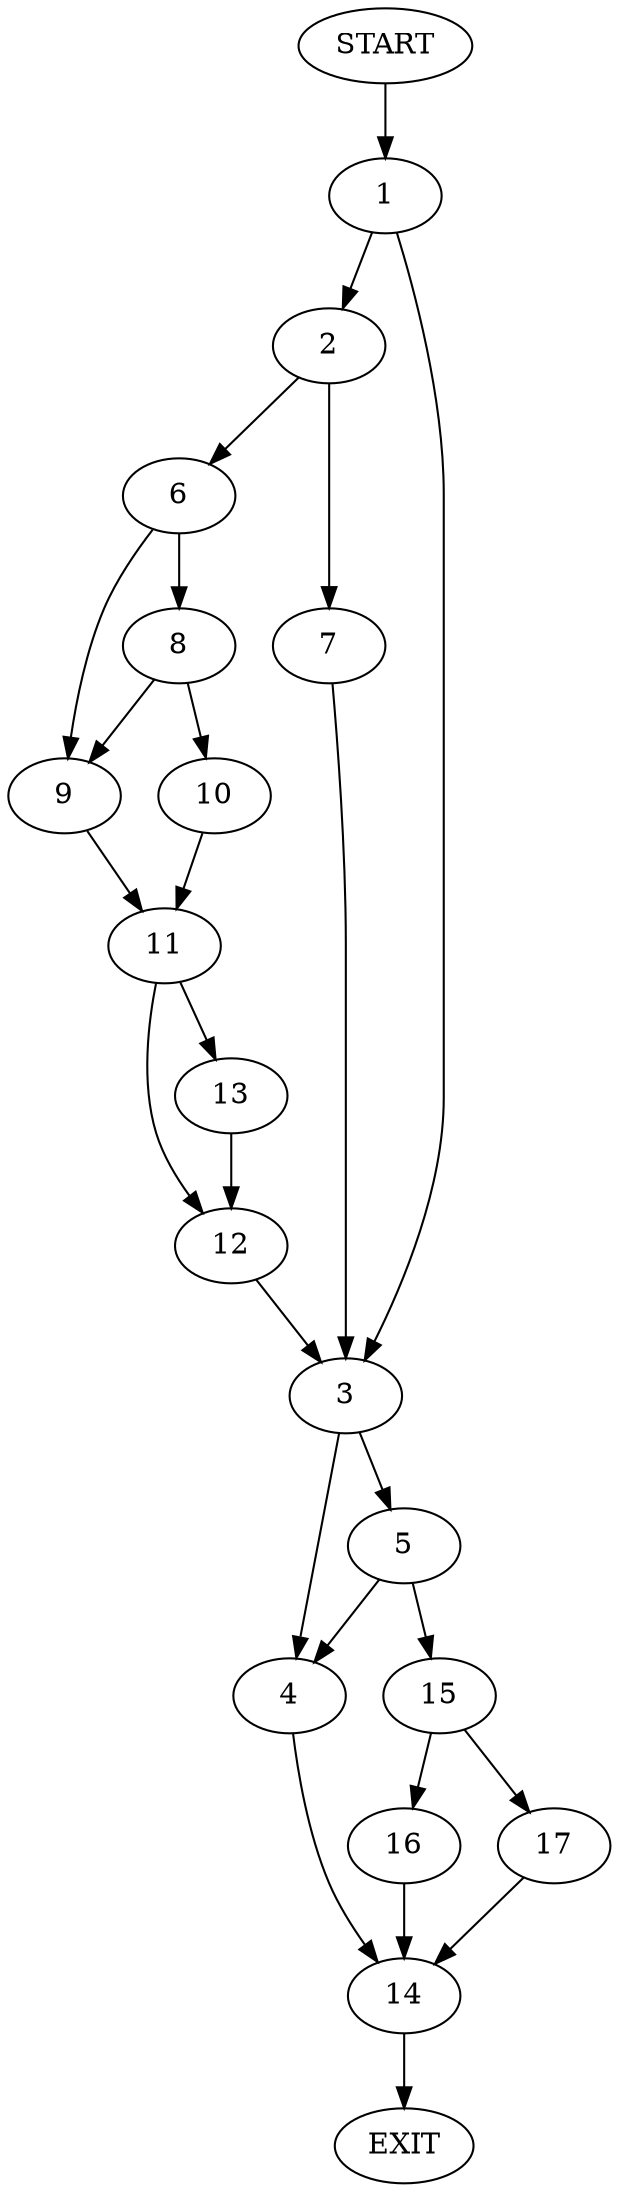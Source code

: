 digraph {
0 [label="START"]
18 [label="EXIT"]
0 -> 1
1 -> 2
1 -> 3
3 -> 4
3 -> 5
2 -> 6
2 -> 7
7 -> 3
6 -> 8
6 -> 9
8 -> 10
8 -> 9
9 -> 11
10 -> 11
11 -> 12
11 -> 13
12 -> 3
13 -> 12
4 -> 14
5 -> 4
5 -> 15
15 -> 16
15 -> 17
14 -> 18
16 -> 14
17 -> 14
}
